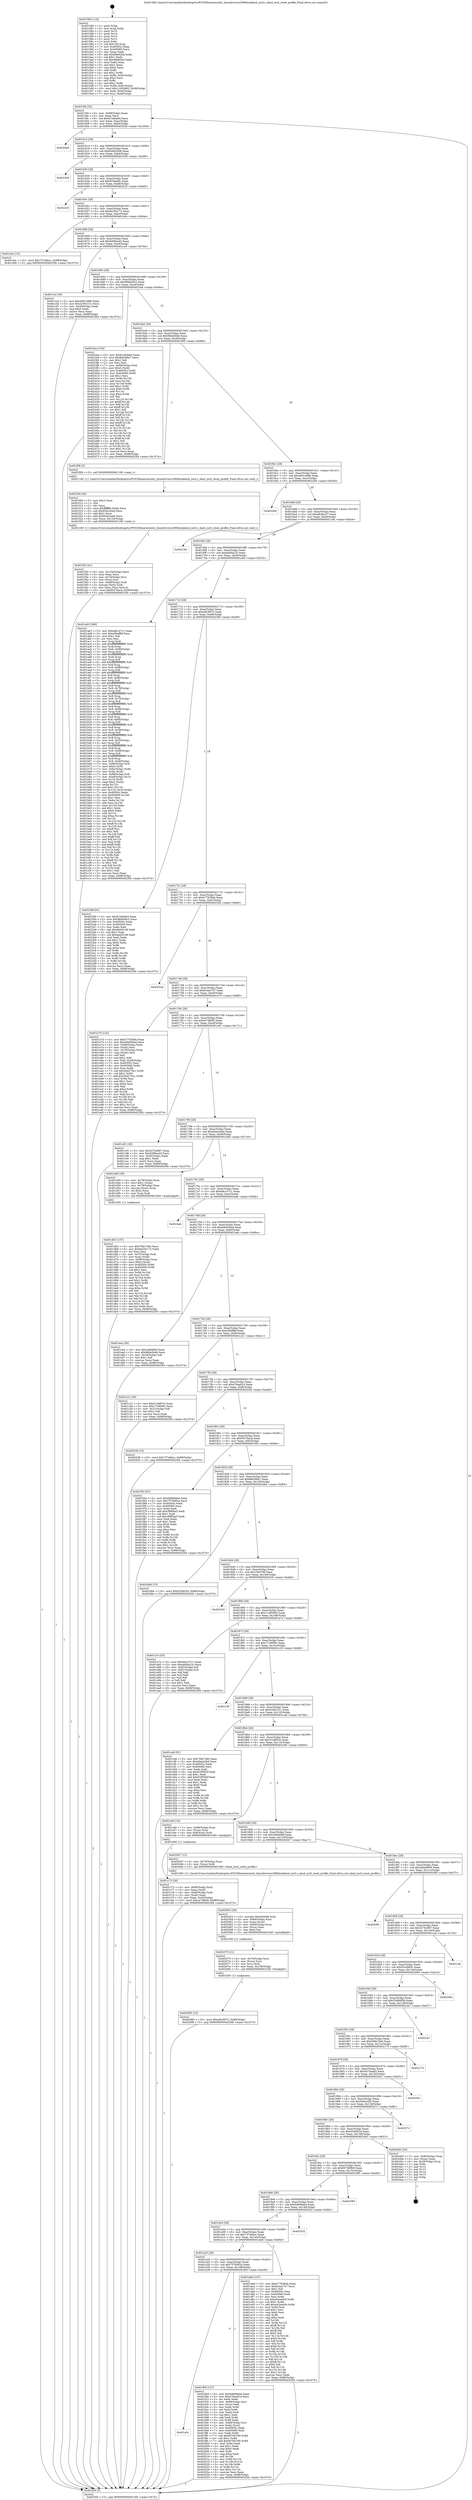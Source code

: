 digraph "0x401580" {
  label = "0x401580 (/mnt/c/Users/mathe/Desktop/tcc/POCII/binaries/extr_linuxdriverss390blockdasd_ioctl.c_dasd_ioctl_reset_profile_Final-ollvm.out::main(0))"
  labelloc = "t"
  node[shape=record]

  Entry [label="",width=0.3,height=0.3,shape=circle,fillcolor=black,style=filled]
  "0x4015f4" [label="{
     0x4015f4 [32]\l
     | [instrs]\l
     &nbsp;&nbsp;0x4015f4 \<+6\>: mov -0x98(%rbp),%eax\l
     &nbsp;&nbsp;0x4015fa \<+2\>: mov %eax,%ecx\l
     &nbsp;&nbsp;0x4015fc \<+6\>: sub $0x81e6da64,%ecx\l
     &nbsp;&nbsp;0x401602 \<+6\>: mov %eax,-0xac(%rbp)\l
     &nbsp;&nbsp;0x401608 \<+6\>: mov %ecx,-0xb0(%rbp)\l
     &nbsp;&nbsp;0x40160e \<+6\>: je 00000000004025dd \<main+0x105d\>\l
  }"]
  "0x4025dd" [label="{
     0x4025dd\l
  }", style=dashed]
  "0x401614" [label="{
     0x401614 [28]\l
     | [instrs]\l
     &nbsp;&nbsp;0x401614 \<+5\>: jmp 0000000000401619 \<main+0x99\>\l
     &nbsp;&nbsp;0x401619 \<+6\>: mov -0xac(%rbp),%eax\l
     &nbsp;&nbsp;0x40161f \<+5\>: sub $0x82683268,%eax\l
     &nbsp;&nbsp;0x401624 \<+6\>: mov %eax,-0xb4(%rbp)\l
     &nbsp;&nbsp;0x40162a \<+6\>: je 0000000000402208 \<main+0xc88\>\l
  }"]
  Exit [label="",width=0.3,height=0.3,shape=circle,fillcolor=black,style=filled,peripheries=2]
  "0x402208" [label="{
     0x402208\l
  }", style=dashed]
  "0x401630" [label="{
     0x401630 [28]\l
     | [instrs]\l
     &nbsp;&nbsp;0x401630 \<+5\>: jmp 0000000000401635 \<main+0xb5\>\l
     &nbsp;&nbsp;0x401635 \<+6\>: mov -0xac(%rbp),%eax\l
     &nbsp;&nbsp;0x40163b \<+5\>: sub $0x879aebfc,%eax\l
     &nbsp;&nbsp;0x401640 \<+6\>: mov %eax,-0xb8(%rbp)\l
     &nbsp;&nbsp;0x401646 \<+6\>: je 00000000004022c5 \<main+0xd45\>\l
  }"]
  "0x402085" [label="{
     0x402085 [15]\l
     | [instrs]\l
     &nbsp;&nbsp;0x402085 \<+10\>: movl $0xaf4c9972,-0x98(%rbp)\l
     &nbsp;&nbsp;0x40208f \<+5\>: jmp 00000000004025f4 \<main+0x1074\>\l
  }"]
  "0x4022c5" [label="{
     0x4022c5\l
  }", style=dashed]
  "0x40164c" [label="{
     0x40164c [28]\l
     | [instrs]\l
     &nbsp;&nbsp;0x40164c \<+5\>: jmp 0000000000401651 \<main+0xd1\>\l
     &nbsp;&nbsp;0x401651 \<+6\>: mov -0xac(%rbp),%eax\l
     &nbsp;&nbsp;0x401657 \<+5\>: sub $0x8a35e172,%eax\l
     &nbsp;&nbsp;0x40165c \<+6\>: mov %eax,-0xbc(%rbp)\l
     &nbsp;&nbsp;0x401662 \<+6\>: je 0000000000401dce \<main+0x84e\>\l
  }"]
  "0x402070" [label="{
     0x402070 [21]\l
     | [instrs]\l
     &nbsp;&nbsp;0x402070 \<+4\>: mov -0x70(%rbp),%rcx\l
     &nbsp;&nbsp;0x402074 \<+3\>: mov (%rcx),%rcx\l
     &nbsp;&nbsp;0x402077 \<+3\>: mov %rcx,%rdi\l
     &nbsp;&nbsp;0x40207a \<+6\>: mov %eax,-0x158(%rbp)\l
     &nbsp;&nbsp;0x402080 \<+5\>: call 0000000000401030 \<free@plt\>\l
     | [calls]\l
     &nbsp;&nbsp;0x401030 \{1\} (unknown)\l
  }"]
  "0x401dce" [label="{
     0x401dce [15]\l
     | [instrs]\l
     &nbsp;&nbsp;0x401dce \<+10\>: movl $0x737e6bcc,-0x98(%rbp)\l
     &nbsp;&nbsp;0x401dd8 \<+5\>: jmp 00000000004025f4 \<main+0x1074\>\l
  }"]
  "0x401668" [label="{
     0x401668 [28]\l
     | [instrs]\l
     &nbsp;&nbsp;0x401668 \<+5\>: jmp 000000000040166d \<main+0xed\>\l
     &nbsp;&nbsp;0x40166d \<+6\>: mov -0xac(%rbp),%eax\l
     &nbsp;&nbsp;0x401673 \<+5\>: sub $0x9308acd3,%eax\l
     &nbsp;&nbsp;0x401678 \<+6\>: mov %eax,-0xc0(%rbp)\l
     &nbsp;&nbsp;0x40167e \<+6\>: je 0000000000401ccd \<main+0x74d\>\l
  }"]
  "0x402053" [label="{
     0x402053 [29]\l
     | [instrs]\l
     &nbsp;&nbsp;0x402053 \<+10\>: movabs $0x4030d6,%rdi\l
     &nbsp;&nbsp;0x40205d \<+4\>: mov -0x60(%rbp),%rcx\l
     &nbsp;&nbsp;0x402061 \<+2\>: mov %eax,(%rcx)\l
     &nbsp;&nbsp;0x402063 \<+4\>: mov -0x60(%rbp),%rcx\l
     &nbsp;&nbsp;0x402067 \<+2\>: mov (%rcx),%esi\l
     &nbsp;&nbsp;0x402069 \<+2\>: mov $0x0,%al\l
     &nbsp;&nbsp;0x40206b \<+5\>: call 0000000000401040 \<printf@plt\>\l
     | [calls]\l
     &nbsp;&nbsp;0x401040 \{1\} (unknown)\l
  }"]
  "0x401ccd" [label="{
     0x401ccd [30]\l
     | [instrs]\l
     &nbsp;&nbsp;0x401ccd \<+5\>: mov $0xa0914d8b,%eax\l
     &nbsp;&nbsp;0x401cd2 \<+5\>: mov $0x2c00c151,%ecx\l
     &nbsp;&nbsp;0x401cd7 \<+3\>: mov -0x30(%rbp),%edx\l
     &nbsp;&nbsp;0x401cda \<+3\>: cmp $0x0,%edx\l
     &nbsp;&nbsp;0x401cdd \<+3\>: cmove %ecx,%eax\l
     &nbsp;&nbsp;0x401ce0 \<+6\>: mov %eax,-0x98(%rbp)\l
     &nbsp;&nbsp;0x401ce6 \<+5\>: jmp 00000000004025f4 \<main+0x1074\>\l
  }"]
  "0x401684" [label="{
     0x401684 [28]\l
     | [instrs]\l
     &nbsp;&nbsp;0x401684 \<+5\>: jmp 0000000000401689 \<main+0x109\>\l
     &nbsp;&nbsp;0x401689 \<+6\>: mov -0xac(%rbp),%eax\l
     &nbsp;&nbsp;0x40168f \<+5\>: sub $0x984b56c2,%eax\l
     &nbsp;&nbsp;0x401694 \<+6\>: mov %eax,-0xc4(%rbp)\l
     &nbsp;&nbsp;0x40169a \<+6\>: je 00000000004023ea \<main+0xe6a\>\l
  }"]
  "0x401a3c" [label="{
     0x401a3c\l
  }", style=dashed]
  "0x4023ea" [label="{
     0x4023ea [154]\l
     | [instrs]\l
     &nbsp;&nbsp;0x4023ea \<+5\>: mov $0x81e6da64,%eax\l
     &nbsp;&nbsp;0x4023ef \<+5\>: mov $0xfb6289a7,%ecx\l
     &nbsp;&nbsp;0x4023f4 \<+2\>: mov $0x1,%dl\l
     &nbsp;&nbsp;0x4023f6 \<+2\>: xor %esi,%esi\l
     &nbsp;&nbsp;0x4023f8 \<+7\>: mov -0x90(%rbp),%rdi\l
     &nbsp;&nbsp;0x4023ff \<+6\>: movl $0x0,(%rdi)\l
     &nbsp;&nbsp;0x402405 \<+8\>: mov 0x40505c,%r8d\l
     &nbsp;&nbsp;0x40240d \<+8\>: mov 0x405060,%r9d\l
     &nbsp;&nbsp;0x402415 \<+3\>: sub $0x1,%esi\l
     &nbsp;&nbsp;0x402418 \<+3\>: mov %r8d,%r10d\l
     &nbsp;&nbsp;0x40241b \<+3\>: add %esi,%r10d\l
     &nbsp;&nbsp;0x40241e \<+4\>: imul %r10d,%r8d\l
     &nbsp;&nbsp;0x402422 \<+4\>: and $0x1,%r8d\l
     &nbsp;&nbsp;0x402426 \<+4\>: cmp $0x0,%r8d\l
     &nbsp;&nbsp;0x40242a \<+4\>: sete %r11b\l
     &nbsp;&nbsp;0x40242e \<+4\>: cmp $0xa,%r9d\l
     &nbsp;&nbsp;0x402432 \<+3\>: setl %bl\l
     &nbsp;&nbsp;0x402435 \<+3\>: mov %r11b,%r14b\l
     &nbsp;&nbsp;0x402438 \<+4\>: xor $0xff,%r14b\l
     &nbsp;&nbsp;0x40243c \<+3\>: mov %bl,%r15b\l
     &nbsp;&nbsp;0x40243f \<+4\>: xor $0xff,%r15b\l
     &nbsp;&nbsp;0x402443 \<+3\>: xor $0x1,%dl\l
     &nbsp;&nbsp;0x402446 \<+3\>: mov %r14b,%r12b\l
     &nbsp;&nbsp;0x402449 \<+4\>: and $0xff,%r12b\l
     &nbsp;&nbsp;0x40244d \<+3\>: and %dl,%r11b\l
     &nbsp;&nbsp;0x402450 \<+3\>: mov %r15b,%r13b\l
     &nbsp;&nbsp;0x402453 \<+4\>: and $0xff,%r13b\l
     &nbsp;&nbsp;0x402457 \<+2\>: and %dl,%bl\l
     &nbsp;&nbsp;0x402459 \<+3\>: or %r11b,%r12b\l
     &nbsp;&nbsp;0x40245c \<+3\>: or %bl,%r13b\l
     &nbsp;&nbsp;0x40245f \<+3\>: xor %r13b,%r12b\l
     &nbsp;&nbsp;0x402462 \<+3\>: or %r15b,%r14b\l
     &nbsp;&nbsp;0x402465 \<+4\>: xor $0xff,%r14b\l
     &nbsp;&nbsp;0x402469 \<+3\>: or $0x1,%dl\l
     &nbsp;&nbsp;0x40246c \<+3\>: and %dl,%r14b\l
     &nbsp;&nbsp;0x40246f \<+3\>: or %r14b,%r12b\l
     &nbsp;&nbsp;0x402472 \<+4\>: test $0x1,%r12b\l
     &nbsp;&nbsp;0x402476 \<+3\>: cmovne %ecx,%eax\l
     &nbsp;&nbsp;0x402479 \<+6\>: mov %eax,-0x98(%rbp)\l
     &nbsp;&nbsp;0x40247f \<+5\>: jmp 00000000004025f4 \<main+0x1074\>\l
  }"]
  "0x4016a0" [label="{
     0x4016a0 [28]\l
     | [instrs]\l
     &nbsp;&nbsp;0x4016a0 \<+5\>: jmp 00000000004016a5 \<main+0x125\>\l
     &nbsp;&nbsp;0x4016a5 \<+6\>: mov -0xac(%rbp),%eax\l
     &nbsp;&nbsp;0x4016ab \<+5\>: sub $0x9dbe5b4b,%eax\l
     &nbsp;&nbsp;0x4016b0 \<+6\>: mov %eax,-0xc8(%rbp)\l
     &nbsp;&nbsp;0x4016b6 \<+6\>: je 0000000000401f08 \<main+0x988\>\l
  }"]
  "0x401fb9" [label="{
     0x401fb9 [127]\l
     | [instrs]\l
     &nbsp;&nbsp;0x401fb9 \<+5\>: mov $0x6d699abd,%eax\l
     &nbsp;&nbsp;0x401fbe \<+5\>: mov $0xe76aa91d,%ecx\l
     &nbsp;&nbsp;0x401fc3 \<+2\>: xor %edx,%edx\l
     &nbsp;&nbsp;0x401fc5 \<+4\>: mov -0x68(%rbp),%rsi\l
     &nbsp;&nbsp;0x401fc9 \<+2\>: mov (%rsi),%edi\l
     &nbsp;&nbsp;0x401fcb \<+3\>: mov %edx,%r8d\l
     &nbsp;&nbsp;0x401fce \<+3\>: sub %edi,%r8d\l
     &nbsp;&nbsp;0x401fd1 \<+2\>: mov %edx,%edi\l
     &nbsp;&nbsp;0x401fd3 \<+3\>: sub $0x1,%edi\l
     &nbsp;&nbsp;0x401fd6 \<+3\>: add %edi,%r8d\l
     &nbsp;&nbsp;0x401fd9 \<+3\>: sub %r8d,%edx\l
     &nbsp;&nbsp;0x401fdc \<+4\>: mov -0x68(%rbp),%rsi\l
     &nbsp;&nbsp;0x401fe0 \<+2\>: mov %edx,(%rsi)\l
     &nbsp;&nbsp;0x401fe2 \<+7\>: mov 0x40505c,%edx\l
     &nbsp;&nbsp;0x401fe9 \<+7\>: mov 0x405060,%edi\l
     &nbsp;&nbsp;0x401ff0 \<+3\>: mov %edx,%r8d\l
     &nbsp;&nbsp;0x401ff3 \<+7\>: sub $0x80760190,%r8d\l
     &nbsp;&nbsp;0x401ffa \<+4\>: sub $0x1,%r8d\l
     &nbsp;&nbsp;0x401ffe \<+7\>: add $0x80760190,%r8d\l
     &nbsp;&nbsp;0x402005 \<+4\>: imul %r8d,%edx\l
     &nbsp;&nbsp;0x402009 \<+3\>: and $0x1,%edx\l
     &nbsp;&nbsp;0x40200c \<+3\>: cmp $0x0,%edx\l
     &nbsp;&nbsp;0x40200f \<+4\>: sete %r9b\l
     &nbsp;&nbsp;0x402013 \<+3\>: cmp $0xa,%edi\l
     &nbsp;&nbsp;0x402016 \<+4\>: setl %r10b\l
     &nbsp;&nbsp;0x40201a \<+3\>: mov %r9b,%r11b\l
     &nbsp;&nbsp;0x40201d \<+3\>: and %r10b,%r11b\l
     &nbsp;&nbsp;0x402020 \<+3\>: xor %r10b,%r9b\l
     &nbsp;&nbsp;0x402023 \<+3\>: or %r9b,%r11b\l
     &nbsp;&nbsp;0x402026 \<+4\>: test $0x1,%r11b\l
     &nbsp;&nbsp;0x40202a \<+3\>: cmovne %ecx,%eax\l
     &nbsp;&nbsp;0x40202d \<+6\>: mov %eax,-0x98(%rbp)\l
     &nbsp;&nbsp;0x402033 \<+5\>: jmp 00000000004025f4 \<main+0x1074\>\l
  }"]
  "0x401f08" [label="{
     0x401f08 [5]\l
     | [instrs]\l
     &nbsp;&nbsp;0x401f08 \<+5\>: call 0000000000401160 \<next_i\>\l
     | [calls]\l
     &nbsp;&nbsp;0x401160 \{1\} (/mnt/c/Users/mathe/Desktop/tcc/POCII/binaries/extr_linuxdriverss390blockdasd_ioctl.c_dasd_ioctl_reset_profile_Final-ollvm.out::next_i)\l
  }"]
  "0x4016bc" [label="{
     0x4016bc [28]\l
     | [instrs]\l
     &nbsp;&nbsp;0x4016bc \<+5\>: jmp 00000000004016c1 \<main+0x141\>\l
     &nbsp;&nbsp;0x4016c1 \<+6\>: mov -0xac(%rbp),%eax\l
     &nbsp;&nbsp;0x4016c7 \<+5\>: sub $0xa0914d8b,%eax\l
     &nbsp;&nbsp;0x4016cc \<+6\>: mov %eax,-0xcc(%rbp)\l
     &nbsp;&nbsp;0x4016d2 \<+6\>: je 00000000004022b6 \<main+0xd36\>\l
  }"]
  "0x401f35" [label="{
     0x401f35 [41]\l
     | [instrs]\l
     &nbsp;&nbsp;0x401f35 \<+6\>: mov -0x154(%rbp),%ecx\l
     &nbsp;&nbsp;0x401f3b \<+3\>: imul %eax,%ecx\l
     &nbsp;&nbsp;0x401f3e \<+4\>: mov -0x70(%rbp),%rsi\l
     &nbsp;&nbsp;0x401f42 \<+3\>: mov (%rsi),%rsi\l
     &nbsp;&nbsp;0x401f45 \<+4\>: mov -0x68(%rbp),%rdi\l
     &nbsp;&nbsp;0x401f49 \<+3\>: movslq (%rdi),%rdi\l
     &nbsp;&nbsp;0x401f4c \<+3\>: mov %ecx,(%rsi,%rdi,4)\l
     &nbsp;&nbsp;0x401f4f \<+10\>: movl $0xf347bacd,-0x98(%rbp)\l
     &nbsp;&nbsp;0x401f59 \<+5\>: jmp 00000000004025f4 \<main+0x1074\>\l
  }"]
  "0x4022b6" [label="{
     0x4022b6\l
  }", style=dashed]
  "0x4016d8" [label="{
     0x4016d8 [28]\l
     | [instrs]\l
     &nbsp;&nbsp;0x4016d8 \<+5\>: jmp 00000000004016dd \<main+0x15d\>\l
     &nbsp;&nbsp;0x4016dd \<+6\>: mov -0xac(%rbp),%eax\l
     &nbsp;&nbsp;0x4016e3 \<+5\>: sub $0xa9c9ac37,%eax\l
     &nbsp;&nbsp;0x4016e8 \<+6\>: mov %eax,-0xd0(%rbp)\l
     &nbsp;&nbsp;0x4016ee \<+6\>: je 000000000040214b \<main+0xbcb\>\l
  }"]
  "0x401f0d" [label="{
     0x401f0d [40]\l
     | [instrs]\l
     &nbsp;&nbsp;0x401f0d \<+5\>: mov $0x2,%ecx\l
     &nbsp;&nbsp;0x401f12 \<+1\>: cltd\l
     &nbsp;&nbsp;0x401f13 \<+2\>: idiv %ecx\l
     &nbsp;&nbsp;0x401f15 \<+6\>: imul $0xfffffffe,%edx,%ecx\l
     &nbsp;&nbsp;0x401f1b \<+6\>: sub $0x65dc2e4d,%ecx\l
     &nbsp;&nbsp;0x401f21 \<+3\>: add $0x1,%ecx\l
     &nbsp;&nbsp;0x401f24 \<+6\>: add $0x65dc2e4d,%ecx\l
     &nbsp;&nbsp;0x401f2a \<+6\>: mov %ecx,-0x154(%rbp)\l
     &nbsp;&nbsp;0x401f30 \<+5\>: call 0000000000401160 \<next_i\>\l
     | [calls]\l
     &nbsp;&nbsp;0x401160 \{1\} (/mnt/c/Users/mathe/Desktop/tcc/POCII/binaries/extr_linuxdriverss390blockdasd_ioctl.c_dasd_ioctl_reset_profile_Final-ollvm.out::next_i)\l
  }"]
  "0x40214b" [label="{
     0x40214b\l
  }", style=dashed]
  "0x4016f4" [label="{
     0x4016f4 [28]\l
     | [instrs]\l
     &nbsp;&nbsp;0x4016f4 \<+5\>: jmp 00000000004016f9 \<main+0x179\>\l
     &nbsp;&nbsp;0x4016f9 \<+6\>: mov -0xac(%rbp),%eax\l
     &nbsp;&nbsp;0x4016ff \<+5\>: sub $0xab0ba23c,%eax\l
     &nbsp;&nbsp;0x401704 \<+6\>: mov %eax,-0xd4(%rbp)\l
     &nbsp;&nbsp;0x40170a \<+6\>: je 0000000000401ab3 \<main+0x533\>\l
  }"]
  "0x401a20" [label="{
     0x401a20 [28]\l
     | [instrs]\l
     &nbsp;&nbsp;0x401a20 \<+5\>: jmp 0000000000401a25 \<main+0x4a5\>\l
     &nbsp;&nbsp;0x401a25 \<+6\>: mov -0xac(%rbp),%eax\l
     &nbsp;&nbsp;0x401a2b \<+5\>: sub $0x7576062a,%eax\l
     &nbsp;&nbsp;0x401a30 \<+6\>: mov %eax,-0x148(%rbp)\l
     &nbsp;&nbsp;0x401a36 \<+6\>: je 0000000000401fb9 \<main+0xa39\>\l
  }"]
  "0x401ab3" [label="{
     0x401ab3 [366]\l
     | [instrs]\l
     &nbsp;&nbsp;0x401ab3 \<+5\>: mov $0xdde147c1,%eax\l
     &nbsp;&nbsp;0x401ab8 \<+5\>: mov $0xe56effbf,%ecx\l
     &nbsp;&nbsp;0x401abd \<+2\>: mov $0x1,%dl\l
     &nbsp;&nbsp;0x401abf \<+2\>: xor %esi,%esi\l
     &nbsp;&nbsp;0x401ac1 \<+3\>: mov %rsp,%rdi\l
     &nbsp;&nbsp;0x401ac4 \<+4\>: add $0xfffffffffffffff0,%rdi\l
     &nbsp;&nbsp;0x401ac8 \<+3\>: mov %rdi,%rsp\l
     &nbsp;&nbsp;0x401acb \<+7\>: mov %rdi,-0x90(%rbp)\l
     &nbsp;&nbsp;0x401ad2 \<+3\>: mov %rsp,%rdi\l
     &nbsp;&nbsp;0x401ad5 \<+4\>: add $0xfffffffffffffff0,%rdi\l
     &nbsp;&nbsp;0x401ad9 \<+3\>: mov %rdi,%rsp\l
     &nbsp;&nbsp;0x401adc \<+3\>: mov %rsp,%r8\l
     &nbsp;&nbsp;0x401adf \<+4\>: add $0xfffffffffffffff0,%r8\l
     &nbsp;&nbsp;0x401ae3 \<+3\>: mov %r8,%rsp\l
     &nbsp;&nbsp;0x401ae6 \<+7\>: mov %r8,-0x88(%rbp)\l
     &nbsp;&nbsp;0x401aed \<+3\>: mov %rsp,%r8\l
     &nbsp;&nbsp;0x401af0 \<+4\>: add $0xfffffffffffffff0,%r8\l
     &nbsp;&nbsp;0x401af4 \<+3\>: mov %r8,%rsp\l
     &nbsp;&nbsp;0x401af7 \<+4\>: mov %r8,-0x80(%rbp)\l
     &nbsp;&nbsp;0x401afb \<+3\>: mov %rsp,%r8\l
     &nbsp;&nbsp;0x401afe \<+4\>: add $0xfffffffffffffff0,%r8\l
     &nbsp;&nbsp;0x401b02 \<+3\>: mov %r8,%rsp\l
     &nbsp;&nbsp;0x401b05 \<+4\>: mov %r8,-0x78(%rbp)\l
     &nbsp;&nbsp;0x401b09 \<+3\>: mov %rsp,%r8\l
     &nbsp;&nbsp;0x401b0c \<+4\>: add $0xfffffffffffffff0,%r8\l
     &nbsp;&nbsp;0x401b10 \<+3\>: mov %r8,%rsp\l
     &nbsp;&nbsp;0x401b13 \<+4\>: mov %r8,-0x70(%rbp)\l
     &nbsp;&nbsp;0x401b17 \<+3\>: mov %rsp,%r8\l
     &nbsp;&nbsp;0x401b1a \<+4\>: add $0xfffffffffffffff0,%r8\l
     &nbsp;&nbsp;0x401b1e \<+3\>: mov %r8,%rsp\l
     &nbsp;&nbsp;0x401b21 \<+4\>: mov %r8,-0x68(%rbp)\l
     &nbsp;&nbsp;0x401b25 \<+3\>: mov %rsp,%r8\l
     &nbsp;&nbsp;0x401b28 \<+4\>: add $0xfffffffffffffff0,%r8\l
     &nbsp;&nbsp;0x401b2c \<+3\>: mov %r8,%rsp\l
     &nbsp;&nbsp;0x401b2f \<+4\>: mov %r8,-0x60(%rbp)\l
     &nbsp;&nbsp;0x401b33 \<+3\>: mov %rsp,%r8\l
     &nbsp;&nbsp;0x401b36 \<+4\>: add $0xfffffffffffffff0,%r8\l
     &nbsp;&nbsp;0x401b3a \<+3\>: mov %r8,%rsp\l
     &nbsp;&nbsp;0x401b3d \<+4\>: mov %r8,-0x58(%rbp)\l
     &nbsp;&nbsp;0x401b41 \<+3\>: mov %rsp,%r8\l
     &nbsp;&nbsp;0x401b44 \<+4\>: add $0xfffffffffffffff0,%r8\l
     &nbsp;&nbsp;0x401b48 \<+3\>: mov %r8,%rsp\l
     &nbsp;&nbsp;0x401b4b \<+4\>: mov %r8,-0x50(%rbp)\l
     &nbsp;&nbsp;0x401b4f \<+3\>: mov %rsp,%r8\l
     &nbsp;&nbsp;0x401b52 \<+4\>: add $0xfffffffffffffff0,%r8\l
     &nbsp;&nbsp;0x401b56 \<+3\>: mov %r8,%rsp\l
     &nbsp;&nbsp;0x401b59 \<+4\>: mov %r8,-0x48(%rbp)\l
     &nbsp;&nbsp;0x401b5d \<+3\>: mov %rsp,%r8\l
     &nbsp;&nbsp;0x401b60 \<+4\>: add $0xfffffffffffffff0,%r8\l
     &nbsp;&nbsp;0x401b64 \<+3\>: mov %r8,%rsp\l
     &nbsp;&nbsp;0x401b67 \<+4\>: mov %r8,-0x40(%rbp)\l
     &nbsp;&nbsp;0x401b6b \<+7\>: mov -0x90(%rbp),%r8\l
     &nbsp;&nbsp;0x401b72 \<+7\>: movl $0x0,(%r8)\l
     &nbsp;&nbsp;0x401b79 \<+7\>: mov -0x9c(%rbp),%r9d\l
     &nbsp;&nbsp;0x401b80 \<+3\>: mov %r9d,(%rdi)\l
     &nbsp;&nbsp;0x401b83 \<+7\>: mov -0x88(%rbp),%r8\l
     &nbsp;&nbsp;0x401b8a \<+7\>: mov -0xa8(%rbp),%r10\l
     &nbsp;&nbsp;0x401b91 \<+3\>: mov %r10,(%r8)\l
     &nbsp;&nbsp;0x401b94 \<+3\>: cmpl $0x2,(%rdi)\l
     &nbsp;&nbsp;0x401b97 \<+4\>: setne %r11b\l
     &nbsp;&nbsp;0x401b9b \<+4\>: and $0x1,%r11b\l
     &nbsp;&nbsp;0x401b9f \<+4\>: mov %r11b,-0x31(%rbp)\l
     &nbsp;&nbsp;0x401ba3 \<+7\>: mov 0x40505c,%ebx\l
     &nbsp;&nbsp;0x401baa \<+8\>: mov 0x405060,%r14d\l
     &nbsp;&nbsp;0x401bb2 \<+3\>: sub $0x1,%esi\l
     &nbsp;&nbsp;0x401bb5 \<+3\>: mov %ebx,%r15d\l
     &nbsp;&nbsp;0x401bb8 \<+3\>: add %esi,%r15d\l
     &nbsp;&nbsp;0x401bbb \<+4\>: imul %r15d,%ebx\l
     &nbsp;&nbsp;0x401bbf \<+3\>: and $0x1,%ebx\l
     &nbsp;&nbsp;0x401bc2 \<+3\>: cmp $0x0,%ebx\l
     &nbsp;&nbsp;0x401bc5 \<+4\>: sete %r11b\l
     &nbsp;&nbsp;0x401bc9 \<+4\>: cmp $0xa,%r14d\l
     &nbsp;&nbsp;0x401bcd \<+4\>: setl %r12b\l
     &nbsp;&nbsp;0x401bd1 \<+3\>: mov %r11b,%r13b\l
     &nbsp;&nbsp;0x401bd4 \<+4\>: xor $0xff,%r13b\l
     &nbsp;&nbsp;0x401bd8 \<+3\>: mov %r12b,%sil\l
     &nbsp;&nbsp;0x401bdb \<+4\>: xor $0xff,%sil\l
     &nbsp;&nbsp;0x401bdf \<+3\>: xor $0x1,%dl\l
     &nbsp;&nbsp;0x401be2 \<+3\>: mov %r13b,%dil\l
     &nbsp;&nbsp;0x401be5 \<+4\>: and $0xff,%dil\l
     &nbsp;&nbsp;0x401be9 \<+3\>: and %dl,%r11b\l
     &nbsp;&nbsp;0x401bec \<+3\>: mov %sil,%r8b\l
     &nbsp;&nbsp;0x401bef \<+4\>: and $0xff,%r8b\l
     &nbsp;&nbsp;0x401bf3 \<+3\>: and %dl,%r12b\l
     &nbsp;&nbsp;0x401bf6 \<+3\>: or %r11b,%dil\l
     &nbsp;&nbsp;0x401bf9 \<+3\>: or %r12b,%r8b\l
     &nbsp;&nbsp;0x401bfc \<+3\>: xor %r8b,%dil\l
     &nbsp;&nbsp;0x401bff \<+3\>: or %sil,%r13b\l
     &nbsp;&nbsp;0x401c02 \<+4\>: xor $0xff,%r13b\l
     &nbsp;&nbsp;0x401c06 \<+3\>: or $0x1,%dl\l
     &nbsp;&nbsp;0x401c09 \<+3\>: and %dl,%r13b\l
     &nbsp;&nbsp;0x401c0c \<+3\>: or %r13b,%dil\l
     &nbsp;&nbsp;0x401c0f \<+4\>: test $0x1,%dil\l
     &nbsp;&nbsp;0x401c13 \<+3\>: cmovne %ecx,%eax\l
     &nbsp;&nbsp;0x401c16 \<+6\>: mov %eax,-0x98(%rbp)\l
     &nbsp;&nbsp;0x401c1c \<+5\>: jmp 00000000004025f4 \<main+0x1074\>\l
  }"]
  "0x401710" [label="{
     0x401710 [28]\l
     | [instrs]\l
     &nbsp;&nbsp;0x401710 \<+5\>: jmp 0000000000401715 \<main+0x195\>\l
     &nbsp;&nbsp;0x401715 \<+6\>: mov -0xac(%rbp),%eax\l
     &nbsp;&nbsp;0x40171b \<+5\>: sub $0xaf4c9972,%eax\l
     &nbsp;&nbsp;0x401720 \<+6\>: mov %eax,-0xd8(%rbp)\l
     &nbsp;&nbsp;0x401726 \<+6\>: je 000000000040238f \<main+0xe0f\>\l
  }"]
  "0x401ddd" [label="{
     0x401ddd [147]\l
     | [instrs]\l
     &nbsp;&nbsp;0x401ddd \<+5\>: mov $0xb77838eb,%eax\l
     &nbsp;&nbsp;0x401de2 \<+5\>: mov $0xbcdac7e7,%ecx\l
     &nbsp;&nbsp;0x401de7 \<+2\>: mov $0x1,%dl\l
     &nbsp;&nbsp;0x401de9 \<+7\>: mov 0x40505c,%esi\l
     &nbsp;&nbsp;0x401df0 \<+7\>: mov 0x405060,%edi\l
     &nbsp;&nbsp;0x401df7 \<+3\>: mov %esi,%r8d\l
     &nbsp;&nbsp;0x401dfa \<+7\>: sub $0xe42eee00,%r8d\l
     &nbsp;&nbsp;0x401e01 \<+4\>: sub $0x1,%r8d\l
     &nbsp;&nbsp;0x401e05 \<+7\>: add $0xe42eee00,%r8d\l
     &nbsp;&nbsp;0x401e0c \<+4\>: imul %r8d,%esi\l
     &nbsp;&nbsp;0x401e10 \<+3\>: and $0x1,%esi\l
     &nbsp;&nbsp;0x401e13 \<+3\>: cmp $0x0,%esi\l
     &nbsp;&nbsp;0x401e16 \<+4\>: sete %r9b\l
     &nbsp;&nbsp;0x401e1a \<+3\>: cmp $0xa,%edi\l
     &nbsp;&nbsp;0x401e1d \<+4\>: setl %r10b\l
     &nbsp;&nbsp;0x401e21 \<+3\>: mov %r9b,%r11b\l
     &nbsp;&nbsp;0x401e24 \<+4\>: xor $0xff,%r11b\l
     &nbsp;&nbsp;0x401e28 \<+3\>: mov %r10b,%bl\l
     &nbsp;&nbsp;0x401e2b \<+3\>: xor $0xff,%bl\l
     &nbsp;&nbsp;0x401e2e \<+3\>: xor $0x0,%dl\l
     &nbsp;&nbsp;0x401e31 \<+3\>: mov %r11b,%r14b\l
     &nbsp;&nbsp;0x401e34 \<+4\>: and $0x0,%r14b\l
     &nbsp;&nbsp;0x401e38 \<+3\>: and %dl,%r9b\l
     &nbsp;&nbsp;0x401e3b \<+3\>: mov %bl,%r15b\l
     &nbsp;&nbsp;0x401e3e \<+4\>: and $0x0,%r15b\l
     &nbsp;&nbsp;0x401e42 \<+3\>: and %dl,%r10b\l
     &nbsp;&nbsp;0x401e45 \<+3\>: or %r9b,%r14b\l
     &nbsp;&nbsp;0x401e48 \<+3\>: or %r10b,%r15b\l
     &nbsp;&nbsp;0x401e4b \<+3\>: xor %r15b,%r14b\l
     &nbsp;&nbsp;0x401e4e \<+3\>: or %bl,%r11b\l
     &nbsp;&nbsp;0x401e51 \<+4\>: xor $0xff,%r11b\l
     &nbsp;&nbsp;0x401e55 \<+3\>: or $0x0,%dl\l
     &nbsp;&nbsp;0x401e58 \<+3\>: and %dl,%r11b\l
     &nbsp;&nbsp;0x401e5b \<+3\>: or %r11b,%r14b\l
     &nbsp;&nbsp;0x401e5e \<+4\>: test $0x1,%r14b\l
     &nbsp;&nbsp;0x401e62 \<+3\>: cmovne %ecx,%eax\l
     &nbsp;&nbsp;0x401e65 \<+6\>: mov %eax,-0x98(%rbp)\l
     &nbsp;&nbsp;0x401e6b \<+5\>: jmp 00000000004025f4 \<main+0x1074\>\l
  }"]
  "0x40238f" [label="{
     0x40238f [91]\l
     | [instrs]\l
     &nbsp;&nbsp;0x40238f \<+5\>: mov $0x81e6da64,%eax\l
     &nbsp;&nbsp;0x402394 \<+5\>: mov $0x984b56c2,%ecx\l
     &nbsp;&nbsp;0x402399 \<+7\>: mov 0x40505c,%edx\l
     &nbsp;&nbsp;0x4023a0 \<+7\>: mov 0x405060,%esi\l
     &nbsp;&nbsp;0x4023a7 \<+2\>: mov %edx,%edi\l
     &nbsp;&nbsp;0x4023a9 \<+6\>: add $0xebef31d9,%edi\l
     &nbsp;&nbsp;0x4023af \<+3\>: sub $0x1,%edi\l
     &nbsp;&nbsp;0x4023b2 \<+6\>: sub $0xebef31d9,%edi\l
     &nbsp;&nbsp;0x4023b8 \<+3\>: imul %edi,%edx\l
     &nbsp;&nbsp;0x4023bb \<+3\>: and $0x1,%edx\l
     &nbsp;&nbsp;0x4023be \<+3\>: cmp $0x0,%edx\l
     &nbsp;&nbsp;0x4023c1 \<+4\>: sete %r8b\l
     &nbsp;&nbsp;0x4023c5 \<+3\>: cmp $0xa,%esi\l
     &nbsp;&nbsp;0x4023c8 \<+4\>: setl %r9b\l
     &nbsp;&nbsp;0x4023cc \<+3\>: mov %r8b,%r10b\l
     &nbsp;&nbsp;0x4023cf \<+3\>: and %r9b,%r10b\l
     &nbsp;&nbsp;0x4023d2 \<+3\>: xor %r9b,%r8b\l
     &nbsp;&nbsp;0x4023d5 \<+3\>: or %r8b,%r10b\l
     &nbsp;&nbsp;0x4023d8 \<+4\>: test $0x1,%r10b\l
     &nbsp;&nbsp;0x4023dc \<+3\>: cmovne %ecx,%eax\l
     &nbsp;&nbsp;0x4023df \<+6\>: mov %eax,-0x98(%rbp)\l
     &nbsp;&nbsp;0x4023e5 \<+5\>: jmp 00000000004025f4 \<main+0x1074\>\l
  }"]
  "0x40172c" [label="{
     0x40172c [28]\l
     | [instrs]\l
     &nbsp;&nbsp;0x40172c \<+5\>: jmp 0000000000401731 \<main+0x1b1\>\l
     &nbsp;&nbsp;0x401731 \<+6\>: mov -0xac(%rbp),%eax\l
     &nbsp;&nbsp;0x401737 \<+5\>: sub $0xb77838eb,%eax\l
     &nbsp;&nbsp;0x40173c \<+6\>: mov %eax,-0xdc(%rbp)\l
     &nbsp;&nbsp;0x401742 \<+6\>: je 000000000040252d \<main+0xfad\>\l
  }"]
  "0x401a04" [label="{
     0x401a04 [28]\l
     | [instrs]\l
     &nbsp;&nbsp;0x401a04 \<+5\>: jmp 0000000000401a09 \<main+0x489\>\l
     &nbsp;&nbsp;0x401a09 \<+6\>: mov -0xac(%rbp),%eax\l
     &nbsp;&nbsp;0x401a0f \<+5\>: sub $0x737e6bcc,%eax\l
     &nbsp;&nbsp;0x401a14 \<+6\>: mov %eax,-0x144(%rbp)\l
     &nbsp;&nbsp;0x401a1a \<+6\>: je 0000000000401ddd \<main+0x85d\>\l
  }"]
  "0x40252d" [label="{
     0x40252d\l
  }", style=dashed]
  "0x401748" [label="{
     0x401748 [28]\l
     | [instrs]\l
     &nbsp;&nbsp;0x401748 \<+5\>: jmp 000000000040174d \<main+0x1cd\>\l
     &nbsp;&nbsp;0x40174d \<+6\>: mov -0xac(%rbp),%eax\l
     &nbsp;&nbsp;0x401753 \<+5\>: sub $0xbcdac7e7,%eax\l
     &nbsp;&nbsp;0x401758 \<+6\>: mov %eax,-0xe0(%rbp)\l
     &nbsp;&nbsp;0x40175e \<+6\>: je 0000000000401e70 \<main+0x8f0\>\l
  }"]
  "0x402552" [label="{
     0x402552\l
  }", style=dashed]
  "0x401e70" [label="{
     0x401e70 [122]\l
     | [instrs]\l
     &nbsp;&nbsp;0x401e70 \<+5\>: mov $0xb77838eb,%eax\l
     &nbsp;&nbsp;0x401e75 \<+5\>: mov $0xe0b830ed,%ecx\l
     &nbsp;&nbsp;0x401e7a \<+4\>: mov -0x68(%rbp),%rdx\l
     &nbsp;&nbsp;0x401e7e \<+2\>: mov (%rdx),%esi\l
     &nbsp;&nbsp;0x401e80 \<+4\>: mov -0x78(%rbp),%rdx\l
     &nbsp;&nbsp;0x401e84 \<+2\>: cmp (%rdx),%esi\l
     &nbsp;&nbsp;0x401e86 \<+4\>: setl %dil\l
     &nbsp;&nbsp;0x401e8a \<+4\>: and $0x1,%dil\l
     &nbsp;&nbsp;0x401e8e \<+4\>: mov %dil,-0x29(%rbp)\l
     &nbsp;&nbsp;0x401e92 \<+7\>: mov 0x40505c,%esi\l
     &nbsp;&nbsp;0x401e99 \<+8\>: mov 0x405060,%r8d\l
     &nbsp;&nbsp;0x401ea1 \<+3\>: mov %esi,%r9d\l
     &nbsp;&nbsp;0x401ea4 \<+7\>: sub $0x26d275e1,%r9d\l
     &nbsp;&nbsp;0x401eab \<+4\>: sub $0x1,%r9d\l
     &nbsp;&nbsp;0x401eaf \<+7\>: add $0x26d275e1,%r9d\l
     &nbsp;&nbsp;0x401eb6 \<+4\>: imul %r9d,%esi\l
     &nbsp;&nbsp;0x401eba \<+3\>: and $0x1,%esi\l
     &nbsp;&nbsp;0x401ebd \<+3\>: cmp $0x0,%esi\l
     &nbsp;&nbsp;0x401ec0 \<+4\>: sete %dil\l
     &nbsp;&nbsp;0x401ec4 \<+4\>: cmp $0xa,%r8d\l
     &nbsp;&nbsp;0x401ec8 \<+4\>: setl %r10b\l
     &nbsp;&nbsp;0x401ecc \<+3\>: mov %dil,%r11b\l
     &nbsp;&nbsp;0x401ecf \<+3\>: and %r10b,%r11b\l
     &nbsp;&nbsp;0x401ed2 \<+3\>: xor %r10b,%dil\l
     &nbsp;&nbsp;0x401ed5 \<+3\>: or %dil,%r11b\l
     &nbsp;&nbsp;0x401ed8 \<+4\>: test $0x1,%r11b\l
     &nbsp;&nbsp;0x401edc \<+3\>: cmovne %ecx,%eax\l
     &nbsp;&nbsp;0x401edf \<+6\>: mov %eax,-0x98(%rbp)\l
     &nbsp;&nbsp;0x401ee5 \<+5\>: jmp 00000000004025f4 \<main+0x1074\>\l
  }"]
  "0x401764" [label="{
     0x401764 [28]\l
     | [instrs]\l
     &nbsp;&nbsp;0x401764 \<+5\>: jmp 0000000000401769 \<main+0x1e9\>\l
     &nbsp;&nbsp;0x401769 \<+6\>: mov -0xac(%rbp),%eax\l
     &nbsp;&nbsp;0x40176f \<+5\>: sub $0xce74f6d5,%eax\l
     &nbsp;&nbsp;0x401774 \<+6\>: mov %eax,-0xe4(%rbp)\l
     &nbsp;&nbsp;0x40177a \<+6\>: je 0000000000401c91 \<main+0x711\>\l
  }"]
  "0x4019e8" [label="{
     0x4019e8 [28]\l
     | [instrs]\l
     &nbsp;&nbsp;0x4019e8 \<+5\>: jmp 00000000004019ed \<main+0x46d\>\l
     &nbsp;&nbsp;0x4019ed \<+6\>: mov -0xac(%rbp),%eax\l
     &nbsp;&nbsp;0x4019f3 \<+5\>: sub $0x6d699abd,%eax\l
     &nbsp;&nbsp;0x4019f8 \<+6\>: mov %eax,-0x140(%rbp)\l
     &nbsp;&nbsp;0x4019fe \<+6\>: je 0000000000402552 \<main+0xfd2\>\l
  }"]
  "0x401c91" [label="{
     0x401c91 [30]\l
     | [instrs]\l
     &nbsp;&nbsp;0x401c91 \<+5\>: mov $0x527bc867,%eax\l
     &nbsp;&nbsp;0x401c96 \<+5\>: mov $0x9308acd3,%ecx\l
     &nbsp;&nbsp;0x401c9b \<+3\>: mov -0x30(%rbp),%edx\l
     &nbsp;&nbsp;0x401c9e \<+3\>: cmp $0x1,%edx\l
     &nbsp;&nbsp;0x401ca1 \<+3\>: cmovl %ecx,%eax\l
     &nbsp;&nbsp;0x401ca4 \<+6\>: mov %eax,-0x98(%rbp)\l
     &nbsp;&nbsp;0x401caa \<+5\>: jmp 00000000004025f4 \<main+0x1074\>\l
  }"]
  "0x401780" [label="{
     0x401780 [28]\l
     | [instrs]\l
     &nbsp;&nbsp;0x401780 \<+5\>: jmp 0000000000401785 \<main+0x205\>\l
     &nbsp;&nbsp;0x401785 \<+6\>: mov -0xac(%rbp),%eax\l
     &nbsp;&nbsp;0x40178b \<+5\>: sub $0xd4ee2ebd,%eax\l
     &nbsp;&nbsp;0x401790 \<+6\>: mov %eax,-0xe8(%rbp)\l
     &nbsp;&nbsp;0x401796 \<+6\>: je 0000000000401d46 \<main+0x7c6\>\l
  }"]
  "0x402380" [label="{
     0x402380\l
  }", style=dashed]
  "0x401d46" [label="{
     0x401d46 [29]\l
     | [instrs]\l
     &nbsp;&nbsp;0x401d46 \<+4\>: mov -0x78(%rbp),%rax\l
     &nbsp;&nbsp;0x401d4a \<+6\>: movl $0x1,(%rax)\l
     &nbsp;&nbsp;0x401d50 \<+4\>: mov -0x78(%rbp),%rax\l
     &nbsp;&nbsp;0x401d54 \<+3\>: movslq (%rax),%rax\l
     &nbsp;&nbsp;0x401d57 \<+4\>: shl $0x2,%rax\l
     &nbsp;&nbsp;0x401d5b \<+3\>: mov %rax,%rdi\l
     &nbsp;&nbsp;0x401d5e \<+5\>: call 0000000000401050 \<malloc@plt\>\l
     | [calls]\l
     &nbsp;&nbsp;0x401050 \{1\} (unknown)\l
  }"]
  "0x40179c" [label="{
     0x40179c [28]\l
     | [instrs]\l
     &nbsp;&nbsp;0x40179c \<+5\>: jmp 00000000004017a1 \<main+0x221\>\l
     &nbsp;&nbsp;0x4017a1 \<+6\>: mov -0xac(%rbp),%eax\l
     &nbsp;&nbsp;0x4017a7 \<+5\>: sub $0xdde147c1,%eax\l
     &nbsp;&nbsp;0x4017ac \<+6\>: mov %eax,-0xec(%rbp)\l
     &nbsp;&nbsp;0x4017b2 \<+6\>: je 00000000004024ab \<main+0xf2b\>\l
  }"]
  "0x4019cc" [label="{
     0x4019cc [28]\l
     | [instrs]\l
     &nbsp;&nbsp;0x4019cc \<+5\>: jmp 00000000004019d1 \<main+0x451\>\l
     &nbsp;&nbsp;0x4019d1 \<+6\>: mov -0xac(%rbp),%eax\l
     &nbsp;&nbsp;0x4019d7 \<+5\>: sub $0x667498b9,%eax\l
     &nbsp;&nbsp;0x4019dc \<+6\>: mov %eax,-0x13c(%rbp)\l
     &nbsp;&nbsp;0x4019e2 \<+6\>: je 0000000000402380 \<main+0xe00\>\l
  }"]
  "0x4024ab" [label="{
     0x4024ab\l
  }", style=dashed]
  "0x4017b8" [label="{
     0x4017b8 [28]\l
     | [instrs]\l
     &nbsp;&nbsp;0x4017b8 \<+5\>: jmp 00000000004017bd \<main+0x23d\>\l
     &nbsp;&nbsp;0x4017bd \<+6\>: mov -0xac(%rbp),%eax\l
     &nbsp;&nbsp;0x4017c3 \<+5\>: sub $0xe0b830ed,%eax\l
     &nbsp;&nbsp;0x4017c8 \<+6\>: mov %eax,-0xf0(%rbp)\l
     &nbsp;&nbsp;0x4017ce \<+6\>: je 0000000000401eea \<main+0x96a\>\l
  }"]
  "0x402493" [label="{
     0x402493 [24]\l
     | [instrs]\l
     &nbsp;&nbsp;0x402493 \<+7\>: mov -0x90(%rbp),%rax\l
     &nbsp;&nbsp;0x40249a \<+2\>: mov (%rax),%eax\l
     &nbsp;&nbsp;0x40249c \<+4\>: lea -0x28(%rbp),%rsp\l
     &nbsp;&nbsp;0x4024a0 \<+1\>: pop %rbx\l
     &nbsp;&nbsp;0x4024a1 \<+2\>: pop %r12\l
     &nbsp;&nbsp;0x4024a3 \<+2\>: pop %r13\l
     &nbsp;&nbsp;0x4024a5 \<+2\>: pop %r14\l
     &nbsp;&nbsp;0x4024a7 \<+2\>: pop %r15\l
     &nbsp;&nbsp;0x4024a9 \<+1\>: pop %rbp\l
     &nbsp;&nbsp;0x4024aa \<+1\>: ret\l
  }"]
  "0x401eea" [label="{
     0x401eea [30]\l
     | [instrs]\l
     &nbsp;&nbsp;0x401eea \<+5\>: mov $0x3a9e68ef,%eax\l
     &nbsp;&nbsp;0x401eef \<+5\>: mov $0x9dbe5b4b,%ecx\l
     &nbsp;&nbsp;0x401ef4 \<+3\>: mov -0x29(%rbp),%dl\l
     &nbsp;&nbsp;0x401ef7 \<+3\>: test $0x1,%dl\l
     &nbsp;&nbsp;0x401efa \<+3\>: cmovne %ecx,%eax\l
     &nbsp;&nbsp;0x401efd \<+6\>: mov %eax,-0x98(%rbp)\l
     &nbsp;&nbsp;0x401f03 \<+5\>: jmp 00000000004025f4 \<main+0x1074\>\l
  }"]
  "0x4017d4" [label="{
     0x4017d4 [28]\l
     | [instrs]\l
     &nbsp;&nbsp;0x4017d4 \<+5\>: jmp 00000000004017d9 \<main+0x259\>\l
     &nbsp;&nbsp;0x4017d9 \<+6\>: mov -0xac(%rbp),%eax\l
     &nbsp;&nbsp;0x4017df \<+5\>: sub $0xe56effbf,%eax\l
     &nbsp;&nbsp;0x4017e4 \<+6\>: mov %eax,-0xf4(%rbp)\l
     &nbsp;&nbsp;0x4017ea \<+6\>: je 0000000000401c21 \<main+0x6a1\>\l
  }"]
  "0x4019b0" [label="{
     0x4019b0 [28]\l
     | [instrs]\l
     &nbsp;&nbsp;0x4019b0 \<+5\>: jmp 00000000004019b5 \<main+0x435\>\l
     &nbsp;&nbsp;0x4019b5 \<+6\>: mov -0xac(%rbp),%eax\l
     &nbsp;&nbsp;0x4019bb \<+5\>: sub $0x625dfc54,%eax\l
     &nbsp;&nbsp;0x4019c0 \<+6\>: mov %eax,-0x138(%rbp)\l
     &nbsp;&nbsp;0x4019c6 \<+6\>: je 0000000000402493 \<main+0xf13\>\l
  }"]
  "0x401c21" [label="{
     0x401c21 [30]\l
     | [instrs]\l
     &nbsp;&nbsp;0x401c21 \<+5\>: mov $0x31d4f01b,%eax\l
     &nbsp;&nbsp;0x401c26 \<+5\>: mov $0x17c9069c,%ecx\l
     &nbsp;&nbsp;0x401c2b \<+3\>: mov -0x31(%rbp),%dl\l
     &nbsp;&nbsp;0x401c2e \<+3\>: test $0x1,%dl\l
     &nbsp;&nbsp;0x401c31 \<+3\>: cmovne %ecx,%eax\l
     &nbsp;&nbsp;0x401c34 \<+6\>: mov %eax,-0x98(%rbp)\l
     &nbsp;&nbsp;0x401c3a \<+5\>: jmp 00000000004025f4 \<main+0x1074\>\l
  }"]
  "0x4017f0" [label="{
     0x4017f0 [28]\l
     | [instrs]\l
     &nbsp;&nbsp;0x4017f0 \<+5\>: jmp 00000000004017f5 \<main+0x275\>\l
     &nbsp;&nbsp;0x4017f5 \<+6\>: mov -0xac(%rbp),%eax\l
     &nbsp;&nbsp;0x4017fb \<+5\>: sub $0xe76aa91d,%eax\l
     &nbsp;&nbsp;0x401800 \<+6\>: mov %eax,-0xf8(%rbp)\l
     &nbsp;&nbsp;0x401806 \<+6\>: je 0000000000402038 \<main+0xab8\>\l
  }"]
  "0x40257c" [label="{
     0x40257c\l
  }", style=dashed]
  "0x402038" [label="{
     0x402038 [15]\l
     | [instrs]\l
     &nbsp;&nbsp;0x402038 \<+10\>: movl $0x737e6bcc,-0x98(%rbp)\l
     &nbsp;&nbsp;0x402042 \<+5\>: jmp 00000000004025f4 \<main+0x1074\>\l
  }"]
  "0x40180c" [label="{
     0x40180c [28]\l
     | [instrs]\l
     &nbsp;&nbsp;0x40180c \<+5\>: jmp 0000000000401811 \<main+0x291\>\l
     &nbsp;&nbsp;0x401811 \<+6\>: mov -0xac(%rbp),%eax\l
     &nbsp;&nbsp;0x401817 \<+5\>: sub $0xf347bacd,%eax\l
     &nbsp;&nbsp;0x40181c \<+6\>: mov %eax,-0xfc(%rbp)\l
     &nbsp;&nbsp;0x401822 \<+6\>: je 0000000000401f5e \<main+0x9de\>\l
  }"]
  "0x401994" [label="{
     0x401994 [28]\l
     | [instrs]\l
     &nbsp;&nbsp;0x401994 \<+5\>: jmp 0000000000401999 \<main+0x419\>\l
     &nbsp;&nbsp;0x401999 \<+6\>: mov -0xac(%rbp),%eax\l
     &nbsp;&nbsp;0x40199f \<+5\>: sub $0x5ed3c0f2,%eax\l
     &nbsp;&nbsp;0x4019a4 \<+6\>: mov %eax,-0x134(%rbp)\l
     &nbsp;&nbsp;0x4019aa \<+6\>: je 000000000040257c \<main+0xffc\>\l
  }"]
  "0x401f5e" [label="{
     0x401f5e [91]\l
     | [instrs]\l
     &nbsp;&nbsp;0x401f5e \<+5\>: mov $0x6d699abd,%eax\l
     &nbsp;&nbsp;0x401f63 \<+5\>: mov $0x7576062a,%ecx\l
     &nbsp;&nbsp;0x401f68 \<+7\>: mov 0x40505c,%edx\l
     &nbsp;&nbsp;0x401f6f \<+7\>: mov 0x405060,%esi\l
     &nbsp;&nbsp;0x401f76 \<+2\>: mov %edx,%edi\l
     &nbsp;&nbsp;0x401f78 \<+6\>: add $0xcf9f0ba5,%edi\l
     &nbsp;&nbsp;0x401f7e \<+3\>: sub $0x1,%edi\l
     &nbsp;&nbsp;0x401f81 \<+6\>: sub $0xcf9f0ba5,%edi\l
     &nbsp;&nbsp;0x401f87 \<+3\>: imul %edi,%edx\l
     &nbsp;&nbsp;0x401f8a \<+3\>: and $0x1,%edx\l
     &nbsp;&nbsp;0x401f8d \<+3\>: cmp $0x0,%edx\l
     &nbsp;&nbsp;0x401f90 \<+4\>: sete %r8b\l
     &nbsp;&nbsp;0x401f94 \<+3\>: cmp $0xa,%esi\l
     &nbsp;&nbsp;0x401f97 \<+4\>: setl %r9b\l
     &nbsp;&nbsp;0x401f9b \<+3\>: mov %r8b,%r10b\l
     &nbsp;&nbsp;0x401f9e \<+3\>: and %r9b,%r10b\l
     &nbsp;&nbsp;0x401fa1 \<+3\>: xor %r9b,%r8b\l
     &nbsp;&nbsp;0x401fa4 \<+3\>: or %r8b,%r10b\l
     &nbsp;&nbsp;0x401fa7 \<+4\>: test $0x1,%r10b\l
     &nbsp;&nbsp;0x401fab \<+3\>: cmovne %ecx,%eax\l
     &nbsp;&nbsp;0x401fae \<+6\>: mov %eax,-0x98(%rbp)\l
     &nbsp;&nbsp;0x401fb4 \<+5\>: jmp 00000000004025f4 \<main+0x1074\>\l
  }"]
  "0x401828" [label="{
     0x401828 [28]\l
     | [instrs]\l
     &nbsp;&nbsp;0x401828 \<+5\>: jmp 000000000040182d \<main+0x2ad\>\l
     &nbsp;&nbsp;0x40182d \<+6\>: mov -0xac(%rbp),%eax\l
     &nbsp;&nbsp;0x401833 \<+5\>: sub $0xfb6289a7,%eax\l
     &nbsp;&nbsp;0x401838 \<+6\>: mov %eax,-0x100(%rbp)\l
     &nbsp;&nbsp;0x40183e \<+6\>: je 0000000000402484 \<main+0xf04\>\l
  }"]
  "0x4020d1" [label="{
     0x4020d1\l
  }", style=dashed]
  "0x402484" [label="{
     0x402484 [15]\l
     | [instrs]\l
     &nbsp;&nbsp;0x402484 \<+10\>: movl $0x625dfc54,-0x98(%rbp)\l
     &nbsp;&nbsp;0x40248e \<+5\>: jmp 00000000004025f4 \<main+0x1074\>\l
  }"]
  "0x401844" [label="{
     0x401844 [28]\l
     | [instrs]\l
     &nbsp;&nbsp;0x401844 \<+5\>: jmp 0000000000401849 \<main+0x2c9\>\l
     &nbsp;&nbsp;0x401849 \<+6\>: mov -0xac(%rbp),%eax\l
     &nbsp;&nbsp;0x40184f \<+5\>: sub $0x1f40799,%eax\l
     &nbsp;&nbsp;0x401854 \<+6\>: mov %eax,-0x104(%rbp)\l
     &nbsp;&nbsp;0x40185a \<+6\>: je 0000000000402320 \<main+0xda0\>\l
  }"]
  "0x401978" [label="{
     0x401978 [28]\l
     | [instrs]\l
     &nbsp;&nbsp;0x401978 \<+5\>: jmp 000000000040197d \<main+0x3fd\>\l
     &nbsp;&nbsp;0x40197d \<+6\>: mov -0xac(%rbp),%eax\l
     &nbsp;&nbsp;0x401983 \<+5\>: sub $0x5a70aad3,%eax\l
     &nbsp;&nbsp;0x401988 \<+6\>: mov %eax,-0x130(%rbp)\l
     &nbsp;&nbsp;0x40198e \<+6\>: je 00000000004020d1 \<main+0xb51\>\l
  }"]
  "0x402320" [label="{
     0x402320\l
  }", style=dashed]
  "0x401860" [label="{
     0x401860 [28]\l
     | [instrs]\l
     &nbsp;&nbsp;0x401860 \<+5\>: jmp 0000000000401865 \<main+0x2e5\>\l
     &nbsp;&nbsp;0x401865 \<+6\>: mov -0xac(%rbp),%eax\l
     &nbsp;&nbsp;0x40186b \<+5\>: sub $0x11d5b965,%eax\l
     &nbsp;&nbsp;0x401870 \<+6\>: mov %eax,-0x108(%rbp)\l
     &nbsp;&nbsp;0x401876 \<+6\>: je 0000000000401a7e \<main+0x4fe\>\l
  }"]
  "0x402175" [label="{
     0x402175\l
  }", style=dashed]
  "0x401a7e" [label="{
     0x401a7e [53]\l
     | [instrs]\l
     &nbsp;&nbsp;0x401a7e \<+5\>: mov $0xdde147c1,%eax\l
     &nbsp;&nbsp;0x401a83 \<+5\>: mov $0xab0ba23c,%ecx\l
     &nbsp;&nbsp;0x401a88 \<+6\>: mov -0x92(%rbp),%dl\l
     &nbsp;&nbsp;0x401a8e \<+7\>: mov -0x91(%rbp),%sil\l
     &nbsp;&nbsp;0x401a95 \<+3\>: mov %dl,%dil\l
     &nbsp;&nbsp;0x401a98 \<+3\>: and %sil,%dil\l
     &nbsp;&nbsp;0x401a9b \<+3\>: xor %sil,%dl\l
     &nbsp;&nbsp;0x401a9e \<+3\>: or %dl,%dil\l
     &nbsp;&nbsp;0x401aa1 \<+4\>: test $0x1,%dil\l
     &nbsp;&nbsp;0x401aa5 \<+3\>: cmovne %ecx,%eax\l
     &nbsp;&nbsp;0x401aa8 \<+6\>: mov %eax,-0x98(%rbp)\l
     &nbsp;&nbsp;0x401aae \<+5\>: jmp 00000000004025f4 \<main+0x1074\>\l
  }"]
  "0x40187c" [label="{
     0x40187c [28]\l
     | [instrs]\l
     &nbsp;&nbsp;0x40187c \<+5\>: jmp 0000000000401881 \<main+0x301\>\l
     &nbsp;&nbsp;0x401881 \<+6\>: mov -0xac(%rbp),%eax\l
     &nbsp;&nbsp;0x401887 \<+5\>: sub $0x17c9069c,%eax\l
     &nbsp;&nbsp;0x40188c \<+6\>: mov %eax,-0x10c(%rbp)\l
     &nbsp;&nbsp;0x401892 \<+6\>: je 0000000000401c3f \<main+0x6bf\>\l
  }"]
  "0x4025f4" [label="{
     0x4025f4 [5]\l
     | [instrs]\l
     &nbsp;&nbsp;0x4025f4 \<+5\>: jmp 00000000004015f4 \<main+0x74\>\l
  }"]
  "0x401580" [label="{
     0x401580 [116]\l
     | [instrs]\l
     &nbsp;&nbsp;0x401580 \<+1\>: push %rbp\l
     &nbsp;&nbsp;0x401581 \<+3\>: mov %rsp,%rbp\l
     &nbsp;&nbsp;0x401584 \<+2\>: push %r15\l
     &nbsp;&nbsp;0x401586 \<+2\>: push %r14\l
     &nbsp;&nbsp;0x401588 \<+2\>: push %r13\l
     &nbsp;&nbsp;0x40158a \<+2\>: push %r12\l
     &nbsp;&nbsp;0x40158c \<+1\>: push %rbx\l
     &nbsp;&nbsp;0x40158d \<+7\>: sub $0x158,%rsp\l
     &nbsp;&nbsp;0x401594 \<+7\>: mov 0x40505c,%eax\l
     &nbsp;&nbsp;0x40159b \<+7\>: mov 0x405060,%ecx\l
     &nbsp;&nbsp;0x4015a2 \<+2\>: mov %eax,%edx\l
     &nbsp;&nbsp;0x4015a4 \<+6\>: add $0x68e82bd,%edx\l
     &nbsp;&nbsp;0x4015aa \<+3\>: sub $0x1,%edx\l
     &nbsp;&nbsp;0x4015ad \<+6\>: sub $0x68e82bd,%edx\l
     &nbsp;&nbsp;0x4015b3 \<+3\>: imul %edx,%eax\l
     &nbsp;&nbsp;0x4015b6 \<+3\>: and $0x1,%eax\l
     &nbsp;&nbsp;0x4015b9 \<+3\>: cmp $0x0,%eax\l
     &nbsp;&nbsp;0x4015bc \<+4\>: sete %r8b\l
     &nbsp;&nbsp;0x4015c0 \<+4\>: and $0x1,%r8b\l
     &nbsp;&nbsp;0x4015c4 \<+7\>: mov %r8b,-0x92(%rbp)\l
     &nbsp;&nbsp;0x4015cb \<+3\>: cmp $0xa,%ecx\l
     &nbsp;&nbsp;0x4015ce \<+4\>: setl %r8b\l
     &nbsp;&nbsp;0x4015d2 \<+4\>: and $0x1,%r8b\l
     &nbsp;&nbsp;0x4015d6 \<+7\>: mov %r8b,-0x91(%rbp)\l
     &nbsp;&nbsp;0x4015dd \<+10\>: movl $0x11d5b965,-0x98(%rbp)\l
     &nbsp;&nbsp;0x4015e7 \<+6\>: mov %edi,-0x9c(%rbp)\l
     &nbsp;&nbsp;0x4015ed \<+7\>: mov %rsi,-0xa8(%rbp)\l
  }"]
  "0x40195c" [label="{
     0x40195c [28]\l
     | [instrs]\l
     &nbsp;&nbsp;0x40195c \<+5\>: jmp 0000000000401961 \<main+0x3e1\>\l
     &nbsp;&nbsp;0x401961 \<+6\>: mov -0xac(%rbp),%eax\l
     &nbsp;&nbsp;0x401967 \<+5\>: sub $0x569e19a0,%eax\l
     &nbsp;&nbsp;0x40196c \<+6\>: mov %eax,-0x12c(%rbp)\l
     &nbsp;&nbsp;0x401972 \<+6\>: je 0000000000402175 \<main+0xbf5\>\l
  }"]
  "0x4022a7" [label="{
     0x4022a7\l
  }", style=dashed]
  "0x401c3f" [label="{
     0x401c3f\l
  }", style=dashed]
  "0x401898" [label="{
     0x401898 [28]\l
     | [instrs]\l
     &nbsp;&nbsp;0x401898 \<+5\>: jmp 000000000040189d \<main+0x31d\>\l
     &nbsp;&nbsp;0x40189d \<+6\>: mov -0xac(%rbp),%eax\l
     &nbsp;&nbsp;0x4018a3 \<+5\>: sub $0x2c00c151,%eax\l
     &nbsp;&nbsp;0x4018a8 \<+6\>: mov %eax,-0x110(%rbp)\l
     &nbsp;&nbsp;0x4018ae \<+6\>: je 0000000000401ceb \<main+0x76b\>\l
  }"]
  "0x401940" [label="{
     0x401940 [28]\l
     | [instrs]\l
     &nbsp;&nbsp;0x401940 \<+5\>: jmp 0000000000401945 \<main+0x3c5\>\l
     &nbsp;&nbsp;0x401945 \<+6\>: mov -0xac(%rbp),%eax\l
     &nbsp;&nbsp;0x40194b \<+5\>: sub $0x55d84956,%eax\l
     &nbsp;&nbsp;0x401950 \<+6\>: mov %eax,-0x128(%rbp)\l
     &nbsp;&nbsp;0x401956 \<+6\>: je 00000000004022a7 \<main+0xd27\>\l
  }"]
  "0x401ceb" [label="{
     0x401ceb [91]\l
     | [instrs]\l
     &nbsp;&nbsp;0x401ceb \<+5\>: mov $0x7f4b7280,%eax\l
     &nbsp;&nbsp;0x401cf0 \<+5\>: mov $0xd4ee2ebd,%ecx\l
     &nbsp;&nbsp;0x401cf5 \<+7\>: mov 0x40505c,%edx\l
     &nbsp;&nbsp;0x401cfc \<+7\>: mov 0x405060,%esi\l
     &nbsp;&nbsp;0x401d03 \<+2\>: mov %edx,%edi\l
     &nbsp;&nbsp;0x401d05 \<+6\>: sub $0x91f9592f,%edi\l
     &nbsp;&nbsp;0x401d0b \<+3\>: sub $0x1,%edi\l
     &nbsp;&nbsp;0x401d0e \<+6\>: add $0x91f9592f,%edi\l
     &nbsp;&nbsp;0x401d14 \<+3\>: imul %edi,%edx\l
     &nbsp;&nbsp;0x401d17 \<+3\>: and $0x1,%edx\l
     &nbsp;&nbsp;0x401d1a \<+3\>: cmp $0x0,%edx\l
     &nbsp;&nbsp;0x401d1d \<+4\>: sete %r8b\l
     &nbsp;&nbsp;0x401d21 \<+3\>: cmp $0xa,%esi\l
     &nbsp;&nbsp;0x401d24 \<+4\>: setl %r9b\l
     &nbsp;&nbsp;0x401d28 \<+3\>: mov %r8b,%r10b\l
     &nbsp;&nbsp;0x401d2b \<+3\>: and %r9b,%r10b\l
     &nbsp;&nbsp;0x401d2e \<+3\>: xor %r9b,%r8b\l
     &nbsp;&nbsp;0x401d31 \<+3\>: or %r8b,%r10b\l
     &nbsp;&nbsp;0x401d34 \<+4\>: test $0x1,%r10b\l
     &nbsp;&nbsp;0x401d38 \<+3\>: cmovne %ecx,%eax\l
     &nbsp;&nbsp;0x401d3b \<+6\>: mov %eax,-0x98(%rbp)\l
     &nbsp;&nbsp;0x401d41 \<+5\>: jmp 00000000004025f4 \<main+0x1074\>\l
  }"]
  "0x4018b4" [label="{
     0x4018b4 [28]\l
     | [instrs]\l
     &nbsp;&nbsp;0x4018b4 \<+5\>: jmp 00000000004018b9 \<main+0x339\>\l
     &nbsp;&nbsp;0x4018b9 \<+6\>: mov -0xac(%rbp),%eax\l
     &nbsp;&nbsp;0x4018bf \<+5\>: sub $0x31d4f01b,%eax\l
     &nbsp;&nbsp;0x4018c4 \<+6\>: mov %eax,-0x114(%rbp)\l
     &nbsp;&nbsp;0x4018ca \<+6\>: je 0000000000401c60 \<main+0x6e0\>\l
  }"]
  "0x402094" [label="{
     0x402094\l
  }", style=dashed]
  "0x401c60" [label="{
     0x401c60 [19]\l
     | [instrs]\l
     &nbsp;&nbsp;0x401c60 \<+7\>: mov -0x88(%rbp),%rax\l
     &nbsp;&nbsp;0x401c67 \<+3\>: mov (%rax),%rax\l
     &nbsp;&nbsp;0x401c6a \<+4\>: mov 0x8(%rax),%rdi\l
     &nbsp;&nbsp;0x401c6e \<+5\>: call 0000000000401060 \<atoi@plt\>\l
     | [calls]\l
     &nbsp;&nbsp;0x401060 \{1\} (unknown)\l
  }"]
  "0x4018d0" [label="{
     0x4018d0 [28]\l
     | [instrs]\l
     &nbsp;&nbsp;0x4018d0 \<+5\>: jmp 00000000004018d5 \<main+0x355\>\l
     &nbsp;&nbsp;0x4018d5 \<+6\>: mov -0xac(%rbp),%eax\l
     &nbsp;&nbsp;0x4018db \<+5\>: sub $0x3a9e68ef,%eax\l
     &nbsp;&nbsp;0x4018e0 \<+6\>: mov %eax,-0x118(%rbp)\l
     &nbsp;&nbsp;0x4018e6 \<+6\>: je 0000000000402047 \<main+0xac7\>\l
  }"]
  "0x401c73" [label="{
     0x401c73 [30]\l
     | [instrs]\l
     &nbsp;&nbsp;0x401c73 \<+4\>: mov -0x80(%rbp),%rdi\l
     &nbsp;&nbsp;0x401c77 \<+2\>: mov %eax,(%rdi)\l
     &nbsp;&nbsp;0x401c79 \<+4\>: mov -0x80(%rbp),%rdi\l
     &nbsp;&nbsp;0x401c7d \<+2\>: mov (%rdi),%eax\l
     &nbsp;&nbsp;0x401c7f \<+3\>: mov %eax,-0x30(%rbp)\l
     &nbsp;&nbsp;0x401c82 \<+10\>: movl $0xce74f6d5,-0x98(%rbp)\l
     &nbsp;&nbsp;0x401c8c \<+5\>: jmp 00000000004025f4 \<main+0x1074\>\l
  }"]
  "0x401d63" [label="{
     0x401d63 [107]\l
     | [instrs]\l
     &nbsp;&nbsp;0x401d63 \<+5\>: mov $0x7f4b7280,%ecx\l
     &nbsp;&nbsp;0x401d68 \<+5\>: mov $0x8a35e172,%edx\l
     &nbsp;&nbsp;0x401d6d \<+2\>: xor %esi,%esi\l
     &nbsp;&nbsp;0x401d6f \<+4\>: mov -0x70(%rbp),%rdi\l
     &nbsp;&nbsp;0x401d73 \<+3\>: mov %rax,(%rdi)\l
     &nbsp;&nbsp;0x401d76 \<+4\>: mov -0x68(%rbp),%rax\l
     &nbsp;&nbsp;0x401d7a \<+6\>: movl $0x0,(%rax)\l
     &nbsp;&nbsp;0x401d80 \<+8\>: mov 0x40505c,%r8d\l
     &nbsp;&nbsp;0x401d88 \<+8\>: mov 0x405060,%r9d\l
     &nbsp;&nbsp;0x401d90 \<+3\>: sub $0x1,%esi\l
     &nbsp;&nbsp;0x401d93 \<+3\>: mov %r8d,%r10d\l
     &nbsp;&nbsp;0x401d96 \<+3\>: add %esi,%r10d\l
     &nbsp;&nbsp;0x401d99 \<+4\>: imul %r10d,%r8d\l
     &nbsp;&nbsp;0x401d9d \<+4\>: and $0x1,%r8d\l
     &nbsp;&nbsp;0x401da1 \<+4\>: cmp $0x0,%r8d\l
     &nbsp;&nbsp;0x401da5 \<+4\>: sete %r11b\l
     &nbsp;&nbsp;0x401da9 \<+4\>: cmp $0xa,%r9d\l
     &nbsp;&nbsp;0x401dad \<+3\>: setl %bl\l
     &nbsp;&nbsp;0x401db0 \<+3\>: mov %r11b,%r14b\l
     &nbsp;&nbsp;0x401db3 \<+3\>: and %bl,%r14b\l
     &nbsp;&nbsp;0x401db6 \<+3\>: xor %bl,%r11b\l
     &nbsp;&nbsp;0x401db9 \<+3\>: or %r11b,%r14b\l
     &nbsp;&nbsp;0x401dbc \<+4\>: test $0x1,%r14b\l
     &nbsp;&nbsp;0x401dc0 \<+3\>: cmovne %edx,%ecx\l
     &nbsp;&nbsp;0x401dc3 \<+6\>: mov %ecx,-0x98(%rbp)\l
     &nbsp;&nbsp;0x401dc9 \<+5\>: jmp 00000000004025f4 \<main+0x1074\>\l
  }"]
  "0x401924" [label="{
     0x401924 [28]\l
     | [instrs]\l
     &nbsp;&nbsp;0x401924 \<+5\>: jmp 0000000000401929 \<main+0x3a9\>\l
     &nbsp;&nbsp;0x401929 \<+6\>: mov -0xac(%rbp),%eax\l
     &nbsp;&nbsp;0x40192f \<+5\>: sub $0x53c4983c,%eax\l
     &nbsp;&nbsp;0x401934 \<+6\>: mov %eax,-0x124(%rbp)\l
     &nbsp;&nbsp;0x40193a \<+6\>: je 0000000000402094 \<main+0xb14\>\l
  }"]
  "0x402047" [label="{
     0x402047 [12]\l
     | [instrs]\l
     &nbsp;&nbsp;0x402047 \<+4\>: mov -0x70(%rbp),%rax\l
     &nbsp;&nbsp;0x40204b \<+3\>: mov (%rax),%rdi\l
     &nbsp;&nbsp;0x40204e \<+5\>: call 0000000000401560 \<dasd_ioctl_reset_profile\>\l
     | [calls]\l
     &nbsp;&nbsp;0x401560 \{1\} (/mnt/c/Users/mathe/Desktop/tcc/POCII/binaries/extr_linuxdriverss390blockdasd_ioctl.c_dasd_ioctl_reset_profile_Final-ollvm.out::dasd_ioctl_reset_profile)\l
  }"]
  "0x4018ec" [label="{
     0x4018ec [28]\l
     | [instrs]\l
     &nbsp;&nbsp;0x4018ec \<+5\>: jmp 00000000004018f1 \<main+0x371\>\l
     &nbsp;&nbsp;0x4018f1 \<+6\>: mov -0xac(%rbp),%eax\l
     &nbsp;&nbsp;0x4018f7 \<+5\>: sub $0x44be9839,%eax\l
     &nbsp;&nbsp;0x4018fc \<+6\>: mov %eax,-0x11c(%rbp)\l
     &nbsp;&nbsp;0x401902 \<+6\>: je 00000000004020f5 \<main+0xb75\>\l
  }"]
  "0x401caf" [label="{
     0x401caf\l
  }", style=dashed]
  "0x4020f5" [label="{
     0x4020f5\l
  }", style=dashed]
  "0x401908" [label="{
     0x401908 [28]\l
     | [instrs]\l
     &nbsp;&nbsp;0x401908 \<+5\>: jmp 000000000040190d \<main+0x38d\>\l
     &nbsp;&nbsp;0x40190d \<+6\>: mov -0xac(%rbp),%eax\l
     &nbsp;&nbsp;0x401913 \<+5\>: sub $0x527bc867,%eax\l
     &nbsp;&nbsp;0x401918 \<+6\>: mov %eax,-0x120(%rbp)\l
     &nbsp;&nbsp;0x40191e \<+6\>: je 0000000000401caf \<main+0x72f\>\l
  }"]
  Entry -> "0x401580" [label=" 1"]
  "0x4015f4" -> "0x4025dd" [label=" 0"]
  "0x4015f4" -> "0x401614" [label=" 24"]
  "0x402493" -> Exit [label=" 1"]
  "0x401614" -> "0x402208" [label=" 0"]
  "0x401614" -> "0x401630" [label=" 24"]
  "0x402484" -> "0x4025f4" [label=" 1"]
  "0x401630" -> "0x4022c5" [label=" 0"]
  "0x401630" -> "0x40164c" [label=" 24"]
  "0x4023ea" -> "0x4025f4" [label=" 1"]
  "0x40164c" -> "0x401dce" [label=" 1"]
  "0x40164c" -> "0x401668" [label=" 23"]
  "0x40238f" -> "0x4025f4" [label=" 1"]
  "0x401668" -> "0x401ccd" [label=" 1"]
  "0x401668" -> "0x401684" [label=" 22"]
  "0x402085" -> "0x4025f4" [label=" 1"]
  "0x401684" -> "0x4023ea" [label=" 1"]
  "0x401684" -> "0x4016a0" [label=" 21"]
  "0x402070" -> "0x402085" [label=" 1"]
  "0x4016a0" -> "0x401f08" [label=" 1"]
  "0x4016a0" -> "0x4016bc" [label=" 20"]
  "0x402053" -> "0x402070" [label=" 1"]
  "0x4016bc" -> "0x4022b6" [label=" 0"]
  "0x4016bc" -> "0x4016d8" [label=" 20"]
  "0x402038" -> "0x4025f4" [label=" 1"]
  "0x4016d8" -> "0x40214b" [label=" 0"]
  "0x4016d8" -> "0x4016f4" [label=" 20"]
  "0x401fb9" -> "0x4025f4" [label=" 1"]
  "0x4016f4" -> "0x401ab3" [label=" 1"]
  "0x4016f4" -> "0x401710" [label=" 19"]
  "0x401a20" -> "0x401a3c" [label=" 0"]
  "0x401710" -> "0x40238f" [label=" 1"]
  "0x401710" -> "0x40172c" [label=" 18"]
  "0x401a20" -> "0x401fb9" [label=" 1"]
  "0x40172c" -> "0x40252d" [label=" 0"]
  "0x40172c" -> "0x401748" [label=" 18"]
  "0x401f5e" -> "0x4025f4" [label=" 1"]
  "0x401748" -> "0x401e70" [label=" 2"]
  "0x401748" -> "0x401764" [label=" 16"]
  "0x401f35" -> "0x4025f4" [label=" 1"]
  "0x401764" -> "0x401c91" [label=" 1"]
  "0x401764" -> "0x401780" [label=" 15"]
  "0x401f08" -> "0x401f0d" [label=" 1"]
  "0x401780" -> "0x401d46" [label=" 1"]
  "0x401780" -> "0x40179c" [label=" 14"]
  "0x401eea" -> "0x4025f4" [label=" 2"]
  "0x40179c" -> "0x4024ab" [label=" 0"]
  "0x40179c" -> "0x4017b8" [label=" 14"]
  "0x401ddd" -> "0x4025f4" [label=" 2"]
  "0x4017b8" -> "0x401eea" [label=" 2"]
  "0x4017b8" -> "0x4017d4" [label=" 12"]
  "0x401a04" -> "0x401a20" [label=" 1"]
  "0x4017d4" -> "0x401c21" [label=" 1"]
  "0x4017d4" -> "0x4017f0" [label=" 11"]
  "0x402047" -> "0x402053" [label=" 1"]
  "0x4017f0" -> "0x402038" [label=" 1"]
  "0x4017f0" -> "0x40180c" [label=" 10"]
  "0x4019e8" -> "0x401a04" [label=" 3"]
  "0x40180c" -> "0x401f5e" [label=" 1"]
  "0x40180c" -> "0x401828" [label=" 9"]
  "0x401f0d" -> "0x401f35" [label=" 1"]
  "0x401828" -> "0x402484" [label=" 1"]
  "0x401828" -> "0x401844" [label=" 8"]
  "0x4019cc" -> "0x4019e8" [label=" 3"]
  "0x401844" -> "0x402320" [label=" 0"]
  "0x401844" -> "0x401860" [label=" 8"]
  "0x401e70" -> "0x4025f4" [label=" 2"]
  "0x401860" -> "0x401a7e" [label=" 1"]
  "0x401860" -> "0x40187c" [label=" 7"]
  "0x401a7e" -> "0x4025f4" [label=" 1"]
  "0x401580" -> "0x4015f4" [label=" 1"]
  "0x4025f4" -> "0x4015f4" [label=" 23"]
  "0x4019b0" -> "0x4019cc" [label=" 3"]
  "0x401ab3" -> "0x4025f4" [label=" 1"]
  "0x401c21" -> "0x4025f4" [label=" 1"]
  "0x401a04" -> "0x401ddd" [label=" 2"]
  "0x40187c" -> "0x401c3f" [label=" 0"]
  "0x40187c" -> "0x401898" [label=" 7"]
  "0x401994" -> "0x4019b0" [label=" 4"]
  "0x401898" -> "0x401ceb" [label=" 1"]
  "0x401898" -> "0x4018b4" [label=" 6"]
  "0x4019e8" -> "0x402552" [label=" 0"]
  "0x4018b4" -> "0x401c60" [label=" 1"]
  "0x4018b4" -> "0x4018d0" [label=" 5"]
  "0x401c60" -> "0x401c73" [label=" 1"]
  "0x401c73" -> "0x4025f4" [label=" 1"]
  "0x401c91" -> "0x4025f4" [label=" 1"]
  "0x401ccd" -> "0x4025f4" [label=" 1"]
  "0x401ceb" -> "0x4025f4" [label=" 1"]
  "0x401d46" -> "0x401d63" [label=" 1"]
  "0x401d63" -> "0x4025f4" [label=" 1"]
  "0x401dce" -> "0x4025f4" [label=" 1"]
  "0x401978" -> "0x401994" [label=" 4"]
  "0x4018d0" -> "0x402047" [label=" 1"]
  "0x4018d0" -> "0x4018ec" [label=" 4"]
  "0x4019cc" -> "0x402380" [label=" 0"]
  "0x4018ec" -> "0x4020f5" [label=" 0"]
  "0x4018ec" -> "0x401908" [label=" 4"]
  "0x40195c" -> "0x401978" [label=" 4"]
  "0x401908" -> "0x401caf" [label=" 0"]
  "0x401908" -> "0x401924" [label=" 4"]
  "0x401978" -> "0x4020d1" [label=" 0"]
  "0x401924" -> "0x402094" [label=" 0"]
  "0x401924" -> "0x401940" [label=" 4"]
  "0x401994" -> "0x40257c" [label=" 0"]
  "0x401940" -> "0x4022a7" [label=" 0"]
  "0x401940" -> "0x40195c" [label=" 4"]
  "0x4019b0" -> "0x402493" [label=" 1"]
  "0x40195c" -> "0x402175" [label=" 0"]
}
